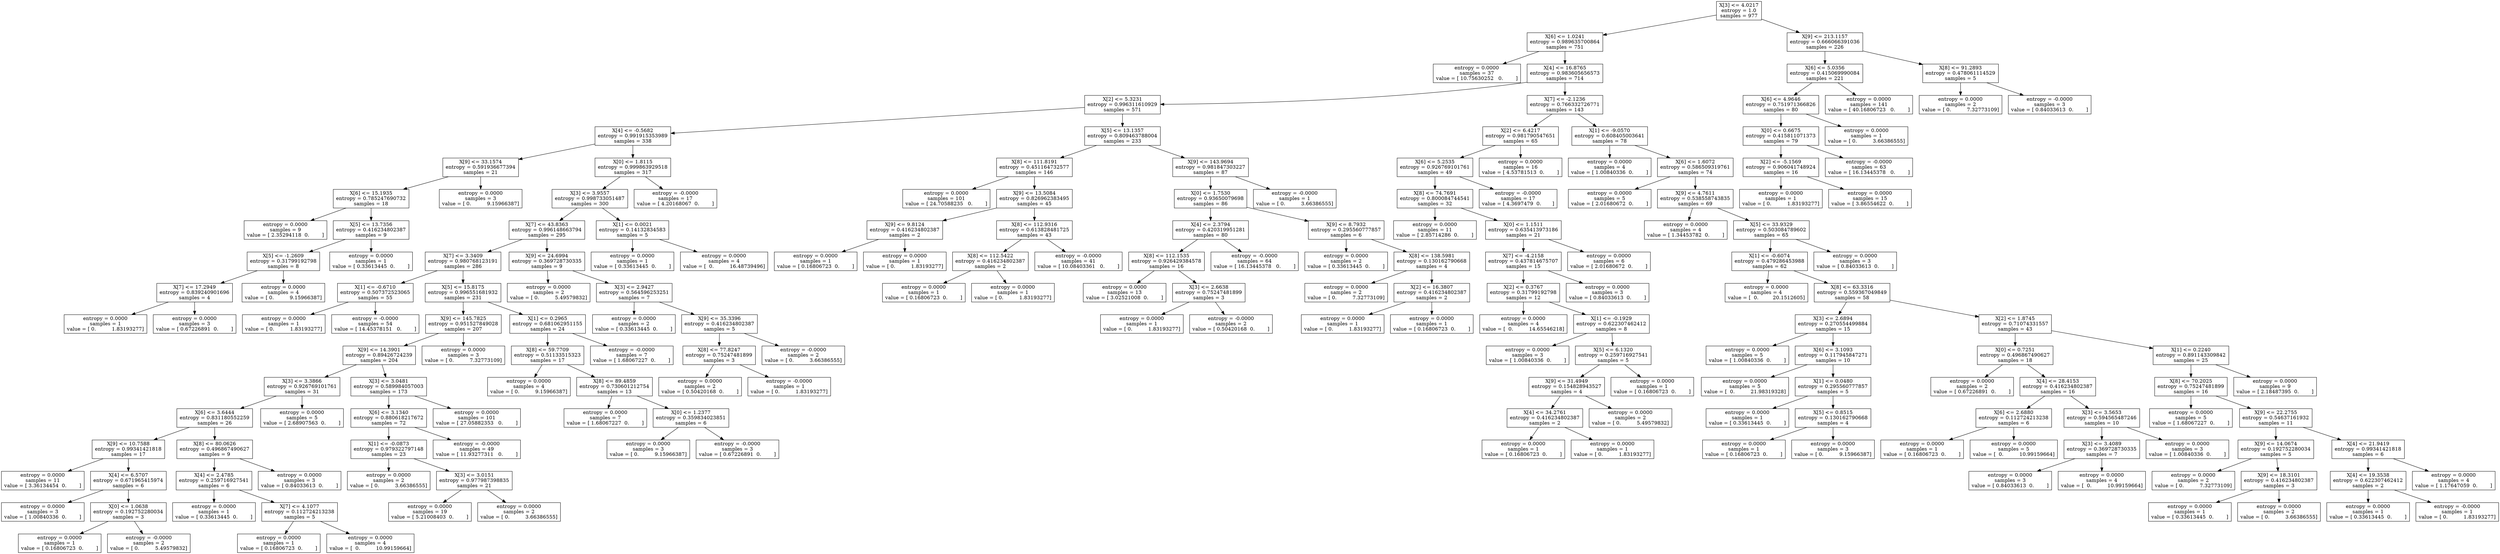 digraph Tree {
0 [label="X[3] <= 4.0217\nentropy = 1.0\nsamples = 977", shape="box"] ;
1 [label="X[6] <= 1.0241\nentropy = 0.989635700864\nsamples = 751", shape="box"] ;
0 -> 1 ;
2 [label="entropy = 0.0000\nsamples = 37\nvalue = [ 10.75630252   0.        ]", shape="box"] ;
1 -> 2 ;
3 [label="X[4] <= 16.8765\nentropy = 0.983605656573\nsamples = 714", shape="box"] ;
1 -> 3 ;
4 [label="X[2] <= 5.3231\nentropy = 0.996311610929\nsamples = 571", shape="box"] ;
3 -> 4 ;
5 [label="X[4] <= -0.5682\nentropy = 0.991915353989\nsamples = 338", shape="box"] ;
4 -> 5 ;
6 [label="X[9] <= 33.1574\nentropy = 0.591936677394\nsamples = 21", shape="box"] ;
5 -> 6 ;
7 [label="X[6] <= 15.1935\nentropy = 0.785247690732\nsamples = 18", shape="box"] ;
6 -> 7 ;
8 [label="entropy = 0.0000\nsamples = 9\nvalue = [ 2.35294118  0.        ]", shape="box"] ;
7 -> 8 ;
9 [label="X[5] <= 13.7356\nentropy = 0.416234802387\nsamples = 9", shape="box"] ;
7 -> 9 ;
10 [label="X[5] <= -1.2609\nentropy = 0.31799192798\nsamples = 8", shape="box"] ;
9 -> 10 ;
11 [label="X[7] <= 17.2949\nentropy = 0.839240901696\nsamples = 4", shape="box"] ;
10 -> 11 ;
12 [label="entropy = 0.0000\nsamples = 1\nvalue = [ 0.          1.83193277]", shape="box"] ;
11 -> 12 ;
13 [label="entropy = 0.0000\nsamples = 3\nvalue = [ 0.67226891  0.        ]", shape="box"] ;
11 -> 13 ;
14 [label="entropy = 0.0000\nsamples = 4\nvalue = [ 0.          9.15966387]", shape="box"] ;
10 -> 14 ;
15 [label="entropy = 0.0000\nsamples = 1\nvalue = [ 0.33613445  0.        ]", shape="box"] ;
9 -> 15 ;
16 [label="entropy = 0.0000\nsamples = 3\nvalue = [ 0.          9.15966387]", shape="box"] ;
6 -> 16 ;
17 [label="X[0] <= 1.8115\nentropy = 0.999863929518\nsamples = 317", shape="box"] ;
5 -> 17 ;
18 [label="X[3] <= 3.9557\nentropy = 0.998733051487\nsamples = 300", shape="box"] ;
17 -> 18 ;
19 [label="X[7] <= 43.8363\nentropy = 0.996148663794\nsamples = 295", shape="box"] ;
18 -> 19 ;
20 [label="X[7] <= 3.3409\nentropy = 0.980768123191\nsamples = 286", shape="box"] ;
19 -> 20 ;
21 [label="X[1] <= -0.6710\nentropy = 0.507372523065\nsamples = 55", shape="box"] ;
20 -> 21 ;
22 [label="entropy = 0.0000\nsamples = 1\nvalue = [ 0.          1.83193277]", shape="box"] ;
21 -> 22 ;
23 [label="entropy = -0.0000\nsamples = 54\nvalue = [ 14.45378151   0.        ]", shape="box"] ;
21 -> 23 ;
24 [label="X[5] <= 15.8175\nentropy = 0.996551681932\nsamples = 231", shape="box"] ;
20 -> 24 ;
25 [label="X[9] <= 145.7825\nentropy = 0.951527849028\nsamples = 207", shape="box"] ;
24 -> 25 ;
26 [label="X[9] <= 14.3901\nentropy = 0.89426724239\nsamples = 204", shape="box"] ;
25 -> 26 ;
27 [label="X[3] <= 3.3866\nentropy = 0.926769101761\nsamples = 31", shape="box"] ;
26 -> 27 ;
28 [label="X[6] <= 3.6444\nentropy = 0.831180552259\nsamples = 26", shape="box"] ;
27 -> 28 ;
29 [label="X[9] <= 10.7588\nentropy = 0.99341421818\nsamples = 17", shape="box"] ;
28 -> 29 ;
30 [label="entropy = 0.0000\nsamples = 11\nvalue = [ 3.36134454  0.        ]", shape="box"] ;
29 -> 30 ;
31 [label="X[4] <= 6.5707\nentropy = 0.671965415974\nsamples = 6", shape="box"] ;
29 -> 31 ;
32 [label="entropy = 0.0000\nsamples = 3\nvalue = [ 1.00840336  0.        ]", shape="box"] ;
31 -> 32 ;
33 [label="X[0] <= 1.0638\nentropy = 0.192752280034\nsamples = 3", shape="box"] ;
31 -> 33 ;
34 [label="entropy = 0.0000\nsamples = 1\nvalue = [ 0.16806723  0.        ]", shape="box"] ;
33 -> 34 ;
35 [label="entropy = -0.0000\nsamples = 2\nvalue = [ 0.          5.49579832]", shape="box"] ;
33 -> 35 ;
36 [label="X[8] <= 80.0626\nentropy = 0.496867490627\nsamples = 9", shape="box"] ;
28 -> 36 ;
37 [label="X[4] <= 2.4785\nentropy = 0.259716927541\nsamples = 6", shape="box"] ;
36 -> 37 ;
38 [label="entropy = 0.0000\nsamples = 1\nvalue = [ 0.33613445  0.        ]", shape="box"] ;
37 -> 38 ;
39 [label="X[7] <= 4.1077\nentropy = 0.112724213238\nsamples = 5", shape="box"] ;
37 -> 39 ;
40 [label="entropy = 0.0000\nsamples = 1\nvalue = [ 0.16806723  0.        ]", shape="box"] ;
39 -> 40 ;
41 [label="entropy = 0.0000\nsamples = 4\nvalue = [  0.          10.99159664]", shape="box"] ;
39 -> 41 ;
42 [label="entropy = 0.0000\nsamples = 3\nvalue = [ 0.84033613  0.        ]", shape="box"] ;
36 -> 42 ;
43 [label="entropy = 0.0000\nsamples = 5\nvalue = [ 2.68907563  0.        ]", shape="box"] ;
27 -> 43 ;
44 [label="X[3] <= 3.0481\nentropy = 0.589984057003\nsamples = 173", shape="box"] ;
26 -> 44 ;
45 [label="X[6] <= 3.1340\nentropy = 0.880618217672\nsamples = 72", shape="box"] ;
44 -> 45 ;
46 [label="X[1] <= -0.0873\nentropy = 0.979322797148\nsamples = 23", shape="box"] ;
45 -> 46 ;
47 [label="entropy = 0.0000\nsamples = 2\nvalue = [ 0.          3.66386555]", shape="box"] ;
46 -> 47 ;
48 [label="X[3] <= 3.0151\nentropy = 0.977987398835\nsamples = 21", shape="box"] ;
46 -> 48 ;
49 [label="entropy = 0.0000\nsamples = 19\nvalue = [ 5.21008403  0.        ]", shape="box"] ;
48 -> 49 ;
50 [label="entropy = 0.0000\nsamples = 2\nvalue = [ 0.          3.66386555]", shape="box"] ;
48 -> 50 ;
51 [label="entropy = -0.0000\nsamples = 49\nvalue = [ 11.93277311   0.        ]", shape="box"] ;
45 -> 51 ;
52 [label="entropy = 0.0000\nsamples = 101\nvalue = [ 27.05882353   0.        ]", shape="box"] ;
44 -> 52 ;
53 [label="entropy = 0.0000\nsamples = 3\nvalue = [ 0.          7.32773109]", shape="box"] ;
25 -> 53 ;
54 [label="X[1] <= 0.2965\nentropy = 0.681062951155\nsamples = 24", shape="box"] ;
24 -> 54 ;
55 [label="X[8] <= 59.7709\nentropy = 0.51133515323\nsamples = 17", shape="box"] ;
54 -> 55 ;
56 [label="entropy = 0.0000\nsamples = 4\nvalue = [ 0.          9.15966387]", shape="box"] ;
55 -> 56 ;
57 [label="X[8] <= 89.4859\nentropy = 0.730601212754\nsamples = 13", shape="box"] ;
55 -> 57 ;
58 [label="entropy = 0.0000\nsamples = 7\nvalue = [ 1.68067227  0.        ]", shape="box"] ;
57 -> 58 ;
59 [label="X[0] <= 1.2377\nentropy = 0.359834023851\nsamples = 6", shape="box"] ;
57 -> 59 ;
60 [label="entropy = 0.0000\nsamples = 3\nvalue = [ 0.          9.15966387]", shape="box"] ;
59 -> 60 ;
61 [label="entropy = -0.0000\nsamples = 3\nvalue = [ 0.67226891  0.        ]", shape="box"] ;
59 -> 61 ;
62 [label="entropy = -0.0000\nsamples = 7\nvalue = [ 1.68067227  0.        ]", shape="box"] ;
54 -> 62 ;
63 [label="X[9] <= 24.6994\nentropy = 0.369728730335\nsamples = 9", shape="box"] ;
19 -> 63 ;
64 [label="entropy = 0.0000\nsamples = 2\nvalue = [ 0.          5.49579832]", shape="box"] ;
63 -> 64 ;
65 [label="X[3] <= 2.9427\nentropy = 0.564596253251\nsamples = 7", shape="box"] ;
63 -> 65 ;
66 [label="entropy = 0.0000\nsamples = 2\nvalue = [ 0.33613445  0.        ]", shape="box"] ;
65 -> 66 ;
67 [label="X[9] <= 35.3396\nentropy = 0.416234802387\nsamples = 5", shape="box"] ;
65 -> 67 ;
68 [label="X[8] <= 77.8247\nentropy = 0.75247481899\nsamples = 3", shape="box"] ;
67 -> 68 ;
69 [label="entropy = 0.0000\nsamples = 2\nvalue = [ 0.50420168  0.        ]", shape="box"] ;
68 -> 69 ;
70 [label="entropy = -0.0000\nsamples = 1\nvalue = [ 0.          1.83193277]", shape="box"] ;
68 -> 70 ;
71 [label="entropy = -0.0000\nsamples = 2\nvalue = [ 0.          3.66386555]", shape="box"] ;
67 -> 71 ;
72 [label="X[1] <= 0.0021\nentropy = 0.14132834583\nsamples = 5", shape="box"] ;
18 -> 72 ;
73 [label="entropy = 0.0000\nsamples = 1\nvalue = [ 0.33613445  0.        ]", shape="box"] ;
72 -> 73 ;
74 [label="entropy = 0.0000\nsamples = 4\nvalue = [  0.          16.48739496]", shape="box"] ;
72 -> 74 ;
75 [label="entropy = -0.0000\nsamples = 17\nvalue = [ 4.20168067  0.        ]", shape="box"] ;
17 -> 75 ;
76 [label="X[5] <= 13.1357\nentropy = 0.809463788004\nsamples = 233", shape="box"] ;
4 -> 76 ;
77 [label="X[8] <= 111.8191\nentropy = 0.451164732577\nsamples = 146", shape="box"] ;
76 -> 77 ;
78 [label="entropy = 0.0000\nsamples = 101\nvalue = [ 24.70588235   0.        ]", shape="box"] ;
77 -> 78 ;
79 [label="X[9] <= 13.5084\nentropy = 0.826962383495\nsamples = 45", shape="box"] ;
77 -> 79 ;
80 [label="X[9] <= 9.8124\nentropy = 0.416234802387\nsamples = 2", shape="box"] ;
79 -> 80 ;
81 [label="entropy = 0.0000\nsamples = 1\nvalue = [ 0.16806723  0.        ]", shape="box"] ;
80 -> 81 ;
82 [label="entropy = 0.0000\nsamples = 1\nvalue = [ 0.          1.83193277]", shape="box"] ;
80 -> 82 ;
83 [label="X[8] <= 112.9316\nentropy = 0.613828481725\nsamples = 43", shape="box"] ;
79 -> 83 ;
84 [label="X[8] <= 112.5422\nentropy = 0.416234802387\nsamples = 2", shape="box"] ;
83 -> 84 ;
85 [label="entropy = 0.0000\nsamples = 1\nvalue = [ 0.16806723  0.        ]", shape="box"] ;
84 -> 85 ;
86 [label="entropy = 0.0000\nsamples = 1\nvalue = [ 0.          1.83193277]", shape="box"] ;
84 -> 86 ;
87 [label="entropy = -0.0000\nsamples = 41\nvalue = [ 10.08403361   0.        ]", shape="box"] ;
83 -> 87 ;
88 [label="X[9] <= 143.9694\nentropy = 0.981847303227\nsamples = 87", shape="box"] ;
76 -> 88 ;
89 [label="X[0] <= 1.7530\nentropy = 0.93650079698\nsamples = 86", shape="box"] ;
88 -> 89 ;
90 [label="X[4] <= 2.3794\nentropy = 0.420319951281\nsamples = 80", shape="box"] ;
89 -> 90 ;
91 [label="X[8] <= 112.1535\nentropy = 0.926429384578\nsamples = 16", shape="box"] ;
90 -> 91 ;
92 [label="entropy = 0.0000\nsamples = 13\nvalue = [ 3.02521008  0.        ]", shape="box"] ;
91 -> 92 ;
93 [label="X[3] <= 2.6638\nentropy = 0.75247481899\nsamples = 3", shape="box"] ;
91 -> 93 ;
94 [label="entropy = 0.0000\nsamples = 1\nvalue = [ 0.          1.83193277]", shape="box"] ;
93 -> 94 ;
95 [label="entropy = -0.0000\nsamples = 2\nvalue = [ 0.50420168  0.        ]", shape="box"] ;
93 -> 95 ;
96 [label="entropy = -0.0000\nsamples = 64\nvalue = [ 16.13445378   0.        ]", shape="box"] ;
90 -> 96 ;
97 [label="X[9] <= 8.7932\nentropy = 0.295560777857\nsamples = 6", shape="box"] ;
89 -> 97 ;
98 [label="entropy = 0.0000\nsamples = 2\nvalue = [ 0.33613445  0.        ]", shape="box"] ;
97 -> 98 ;
99 [label="X[8] <= 138.5981\nentropy = 0.130162790668\nsamples = 4", shape="box"] ;
97 -> 99 ;
100 [label="entropy = 0.0000\nsamples = 2\nvalue = [ 0.          7.32773109]", shape="box"] ;
99 -> 100 ;
101 [label="X[2] <= 16.3807\nentropy = 0.416234802387\nsamples = 2", shape="box"] ;
99 -> 101 ;
102 [label="entropy = 0.0000\nsamples = 1\nvalue = [ 0.          1.83193277]", shape="box"] ;
101 -> 102 ;
103 [label="entropy = 0.0000\nsamples = 1\nvalue = [ 0.16806723  0.        ]", shape="box"] ;
101 -> 103 ;
104 [label="entropy = -0.0000\nsamples = 1\nvalue = [ 0.          3.66386555]", shape="box"] ;
88 -> 104 ;
105 [label="X[7] <= -2.1236\nentropy = 0.766332726771\nsamples = 143", shape="box"] ;
3 -> 105 ;
106 [label="X[2] <= 6.4217\nentropy = 0.981790547651\nsamples = 65", shape="box"] ;
105 -> 106 ;
107 [label="X[6] <= 5.2535\nentropy = 0.926769101761\nsamples = 49", shape="box"] ;
106 -> 107 ;
108 [label="X[8] <= 74.7691\nentropy = 0.800084744541\nsamples = 32", shape="box"] ;
107 -> 108 ;
109 [label="entropy = 0.0000\nsamples = 11\nvalue = [ 2.85714286  0.        ]", shape="box"] ;
108 -> 109 ;
110 [label="X[0] <= 1.1511\nentropy = 0.635413973186\nsamples = 21", shape="box"] ;
108 -> 110 ;
111 [label="X[7] <= -4.2158\nentropy = 0.437814675707\nsamples = 15", shape="box"] ;
110 -> 111 ;
112 [label="X[2] <= 0.3767\nentropy = 0.31799192798\nsamples = 12", shape="box"] ;
111 -> 112 ;
113 [label="entropy = 0.0000\nsamples = 4\nvalue = [  0.          14.65546218]", shape="box"] ;
112 -> 113 ;
114 [label="X[1] <= -0.1929\nentropy = 0.622307462412\nsamples = 8", shape="box"] ;
112 -> 114 ;
115 [label="entropy = 0.0000\nsamples = 3\nvalue = [ 1.00840336  0.        ]", shape="box"] ;
114 -> 115 ;
116 [label="X[5] <= 6.1320\nentropy = 0.259716927541\nsamples = 5", shape="box"] ;
114 -> 116 ;
117 [label="X[9] <= 31.4949\nentropy = 0.154828943527\nsamples = 4", shape="box"] ;
116 -> 117 ;
118 [label="X[4] <= 34.2761\nentropy = 0.416234802387\nsamples = 2", shape="box"] ;
117 -> 118 ;
119 [label="entropy = 0.0000\nsamples = 1\nvalue = [ 0.16806723  0.        ]", shape="box"] ;
118 -> 119 ;
120 [label="entropy = 0.0000\nsamples = 1\nvalue = [ 0.          1.83193277]", shape="box"] ;
118 -> 120 ;
121 [label="entropy = 0.0000\nsamples = 2\nvalue = [ 0.          5.49579832]", shape="box"] ;
117 -> 121 ;
122 [label="entropy = 0.0000\nsamples = 1\nvalue = [ 0.16806723  0.        ]", shape="box"] ;
116 -> 122 ;
123 [label="entropy = 0.0000\nsamples = 3\nvalue = [ 0.84033613  0.        ]", shape="box"] ;
111 -> 123 ;
124 [label="entropy = 0.0000\nsamples = 6\nvalue = [ 2.01680672  0.        ]", shape="box"] ;
110 -> 124 ;
125 [label="entropy = -0.0000\nsamples = 17\nvalue = [ 4.3697479  0.       ]", shape="box"] ;
107 -> 125 ;
126 [label="entropy = 0.0000\nsamples = 16\nvalue = [ 4.53781513  0.        ]", shape="box"] ;
106 -> 126 ;
127 [label="X[1] <= -9.0570\nentropy = 0.608405003641\nsamples = 78", shape="box"] ;
105 -> 127 ;
128 [label="entropy = 0.0000\nsamples = 4\nvalue = [ 1.00840336  0.        ]", shape="box"] ;
127 -> 128 ;
129 [label="X[6] <= 1.6072\nentropy = 0.586509319761\nsamples = 74", shape="box"] ;
127 -> 129 ;
130 [label="entropy = 0.0000\nsamples = 5\nvalue = [ 2.01680672  0.        ]", shape="box"] ;
129 -> 130 ;
131 [label="X[9] <= 4.7611\nentropy = 0.538558743835\nsamples = 69", shape="box"] ;
129 -> 131 ;
132 [label="entropy = 0.0000\nsamples = 4\nvalue = [ 1.34453782  0.        ]", shape="box"] ;
131 -> 132 ;
133 [label="X[5] <= 33.9329\nentropy = 0.503084789602\nsamples = 65", shape="box"] ;
131 -> 133 ;
134 [label="X[1] <= -0.6074\nentropy = 0.479286453988\nsamples = 62", shape="box"] ;
133 -> 134 ;
135 [label="entropy = 0.0000\nsamples = 4\nvalue = [  0.         20.1512605]", shape="box"] ;
134 -> 135 ;
136 [label="X[8] <= 63.3316\nentropy = 0.559367049849\nsamples = 58", shape="box"] ;
134 -> 136 ;
137 [label="X[3] <= 2.6894\nentropy = 0.270554499884\nsamples = 15", shape="box"] ;
136 -> 137 ;
138 [label="entropy = 0.0000\nsamples = 5\nvalue = [ 1.00840336  0.        ]", shape="box"] ;
137 -> 138 ;
139 [label="X[6] <= 3.1093\nentropy = 0.117945847271\nsamples = 10", shape="box"] ;
137 -> 139 ;
140 [label="entropy = 0.0000\nsamples = 5\nvalue = [  0.          21.98319328]", shape="box"] ;
139 -> 140 ;
141 [label="X[1] <= 0.0480\nentropy = 0.295560777857\nsamples = 5", shape="box"] ;
139 -> 141 ;
142 [label="entropy = 0.0000\nsamples = 1\nvalue = [ 0.33613445  0.        ]", shape="box"] ;
141 -> 142 ;
143 [label="X[5] <= 0.8515\nentropy = 0.130162790668\nsamples = 4", shape="box"] ;
141 -> 143 ;
144 [label="entropy = 0.0000\nsamples = 1\nvalue = [ 0.16806723  0.        ]", shape="box"] ;
143 -> 144 ;
145 [label="entropy = 0.0000\nsamples = 3\nvalue = [ 0.          9.15966387]", shape="box"] ;
143 -> 145 ;
146 [label="X[2] <= 1.8745\nentropy = 0.71074331557\nsamples = 43", shape="box"] ;
136 -> 146 ;
147 [label="X[0] <= 0.7251\nentropy = 0.496867490627\nsamples = 18", shape="box"] ;
146 -> 147 ;
148 [label="entropy = 0.0000\nsamples = 2\nvalue = [ 0.67226891  0.        ]", shape="box"] ;
147 -> 148 ;
149 [label="X[4] <= 28.4153\nentropy = 0.416234802387\nsamples = 16", shape="box"] ;
147 -> 149 ;
150 [label="X[6] <= 2.6880\nentropy = 0.112724213238\nsamples = 6", shape="box"] ;
149 -> 150 ;
151 [label="entropy = 0.0000\nsamples = 1\nvalue = [ 0.16806723  0.        ]", shape="box"] ;
150 -> 151 ;
152 [label="entropy = 0.0000\nsamples = 5\nvalue = [  0.          10.99159664]", shape="box"] ;
150 -> 152 ;
153 [label="X[3] <= 3.5653\nentropy = 0.594565487246\nsamples = 10", shape="box"] ;
149 -> 153 ;
154 [label="X[3] <= 3.4089\nentropy = 0.369728730335\nsamples = 7", shape="box"] ;
153 -> 154 ;
155 [label="entropy = 0.0000\nsamples = 3\nvalue = [ 0.84033613  0.        ]", shape="box"] ;
154 -> 155 ;
156 [label="entropy = 0.0000\nsamples = 4\nvalue = [  0.          10.99159664]", shape="box"] ;
154 -> 156 ;
157 [label="entropy = 0.0000\nsamples = 3\nvalue = [ 1.00840336  0.        ]", shape="box"] ;
153 -> 157 ;
158 [label="X[1] <= 0.2240\nentropy = 0.891143309842\nsamples = 25", shape="box"] ;
146 -> 158 ;
159 [label="X[8] <= 70.2025\nentropy = 0.75247481899\nsamples = 16", shape="box"] ;
158 -> 159 ;
160 [label="entropy = 0.0000\nsamples = 5\nvalue = [ 1.68067227  0.        ]", shape="box"] ;
159 -> 160 ;
161 [label="X[9] <= 22.2755\nentropy = 0.54637161932\nsamples = 11", shape="box"] ;
159 -> 161 ;
162 [label="X[9] <= 14.0674\nentropy = 0.192752280034\nsamples = 5", shape="box"] ;
161 -> 162 ;
163 [label="entropy = 0.0000\nsamples = 2\nvalue = [ 0.          7.32773109]", shape="box"] ;
162 -> 163 ;
164 [label="X[9] <= 18.3101\nentropy = 0.416234802387\nsamples = 3", shape="box"] ;
162 -> 164 ;
165 [label="entropy = 0.0000\nsamples = 1\nvalue = [ 0.33613445  0.        ]", shape="box"] ;
164 -> 165 ;
166 [label="entropy = 0.0000\nsamples = 2\nvalue = [ 0.          3.66386555]", shape="box"] ;
164 -> 166 ;
167 [label="X[4] <= 21.9419\nentropy = 0.99341421818\nsamples = 6", shape="box"] ;
161 -> 167 ;
168 [label="X[4] <= 19.3538\nentropy = 0.622307462412\nsamples = 2", shape="box"] ;
167 -> 168 ;
169 [label="entropy = 0.0000\nsamples = 1\nvalue = [ 0.33613445  0.        ]", shape="box"] ;
168 -> 169 ;
170 [label="entropy = -0.0000\nsamples = 1\nvalue = [ 0.          1.83193277]", shape="box"] ;
168 -> 170 ;
171 [label="entropy = 0.0000\nsamples = 4\nvalue = [ 1.17647059  0.        ]", shape="box"] ;
167 -> 171 ;
172 [label="entropy = 0.0000\nsamples = 9\nvalue = [ 2.18487395  0.        ]", shape="box"] ;
158 -> 172 ;
173 [label="entropy = 0.0000\nsamples = 3\nvalue = [ 0.84033613  0.        ]", shape="box"] ;
133 -> 173 ;
174 [label="X[9] <= 213.1157\nentropy = 0.666066391036\nsamples = 226", shape="box"] ;
0 -> 174 ;
175 [label="X[6] <= 5.0356\nentropy = 0.415069990084\nsamples = 221", shape="box"] ;
174 -> 175 ;
176 [label="X[6] <= 4.9646\nentropy = 0.751971366826\nsamples = 80", shape="box"] ;
175 -> 176 ;
177 [label="X[0] <= 0.6675\nentropy = 0.415811071373\nsamples = 79", shape="box"] ;
176 -> 177 ;
178 [label="X[2] <= -5.1569\nentropy = 0.906041748924\nsamples = 16", shape="box"] ;
177 -> 178 ;
179 [label="entropy = 0.0000\nsamples = 1\nvalue = [ 0.          1.83193277]", shape="box"] ;
178 -> 179 ;
180 [label="entropy = 0.0000\nsamples = 15\nvalue = [ 3.86554622  0.        ]", shape="box"] ;
178 -> 180 ;
181 [label="entropy = -0.0000\nsamples = 63\nvalue = [ 16.13445378   0.        ]", shape="box"] ;
177 -> 181 ;
182 [label="entropy = 0.0000\nsamples = 1\nvalue = [ 0.          3.66386555]", shape="box"] ;
176 -> 182 ;
183 [label="entropy = 0.0000\nsamples = 141\nvalue = [ 40.16806723   0.        ]", shape="box"] ;
175 -> 183 ;
184 [label="X[8] <= 91.2893\nentropy = 0.478061114529\nsamples = 5", shape="box"] ;
174 -> 184 ;
185 [label="entropy = 0.0000\nsamples = 2\nvalue = [ 0.          7.32773109]", shape="box"] ;
184 -> 185 ;
186 [label="entropy = -0.0000\nsamples = 3\nvalue = [ 0.84033613  0.        ]", shape="box"] ;
184 -> 186 ;
}
